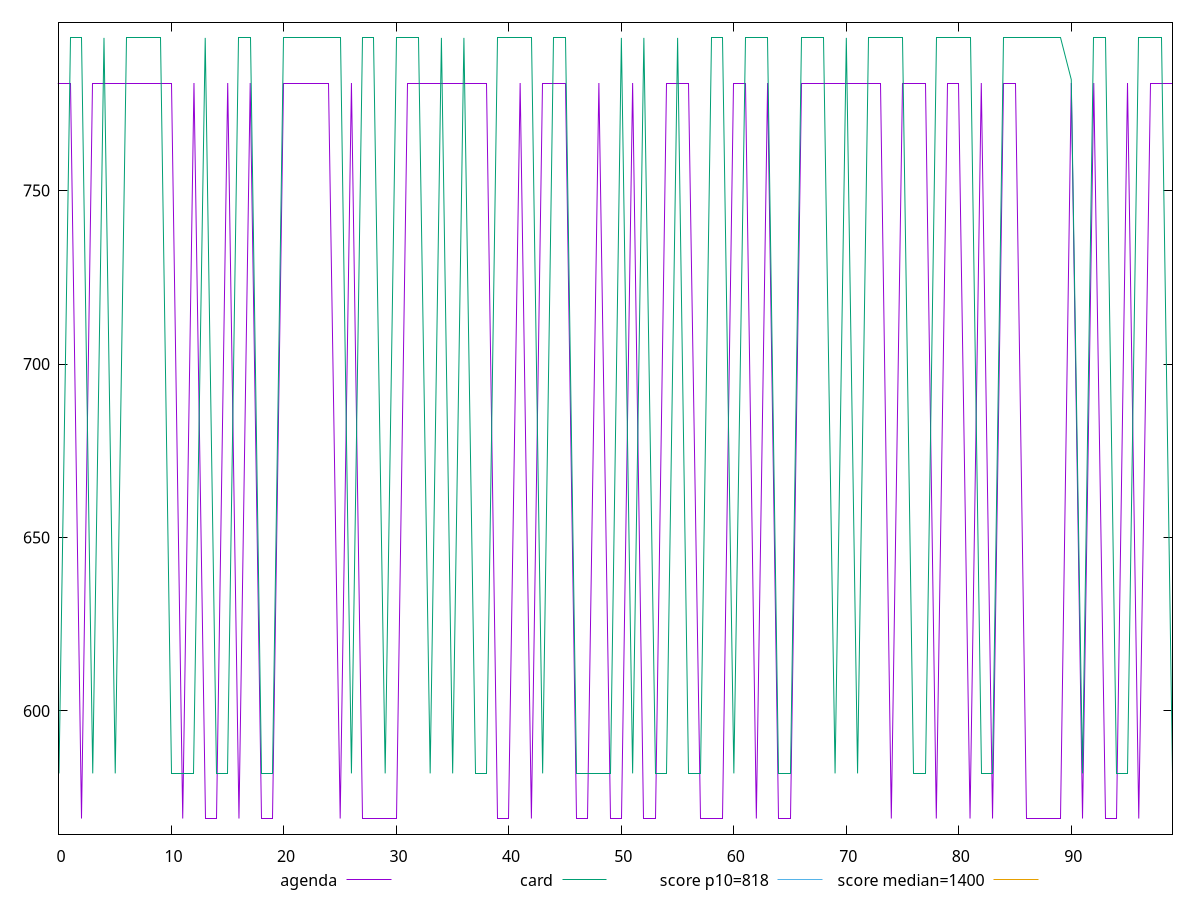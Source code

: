 reset

$agenda <<EOF
0 781
1 781
2 569
3 781
4 781
5 781
6 781
7 781
8 781
9 781
10 781
11 569
12 781
13 569
14 569
15 781
16 569
17 781
18 569
19 569
20 781
21 781
22 781
23 781
24 781
25 569
26 781
27 569
28 569
29 569
30 569
31 781
32 781
33 781
34 781
35 781
36 781
37 781
38 781
39 569
40 569
41 781
42 569
43 781
44 781
45 781
46 569
47 569
48 781
49 569
50 569
51 781
52 569
53 569
54 781
55 781
56 781
57 569
58 569
59 569
60 781
61 781
62 569
63 781
64 569
65 569
66 781
67 781
68 781
69 781
70 781
71 781
72 781
73 781
74 569
75 781
76 781
77 781
78 569
79 781
80 781
81 569
82 781
83 569
84 781
85 781
86 569
87 569
88 569
89 569
90 781
91 569
92 781
93 569
94 569
95 781
96 569
97 781
98 781
99 781
EOF

$card <<EOF
0 582
1 794
2 794
3 582
4 794
5 582
6 794
7 794
8 794
9 794
10 582
11 582
12 582
13 794
14 582
15 582
16 794
17 794
18 582
19 582
20 794
21 794
22 794
23 794
24 794
25 794
26 582
27 794
28 794
29 582
30 794
31 794
32 794
33 582
34 794
35 582
36 794
37 582
38 582
39 794
40 794
41 794
42 794
43 582
44 794
45 794
46 582
47 582
48 582
49 582
50 794
51 582
52 794
53 582
54 582
55 794
56 582
57 582
58 794
59 794
60 582
61 794
62 794
63 794
64 582
65 582
66 794
67 794
68 794
69 582
70 794
71 582
72 794
73 794
74 794
75 794
76 582
77 582
78 794
79 794
80 794
81 794
82 582
83 582
84 794
85 794
86 794
87 794
88 794
89 794
90 782
91 582
92 794
93 794
94 582
95 582
96 794
97 794
98 794
99 582
EOF

set key outside below
set xrange [0:99]
set yrange [564.5:798.5]
set trange [564.5:798.5]
set terminal svg size 640, 520 enhanced background rgb 'white'
set output "reports/report_00028_2021-02-24T12-49-42.674Z/dom-size/comparison/line/1_vs_2.svg"

plot $agenda title "agenda" with line, \
     $card title "card" with line, \
     818 title "score p10=818", \
     1400 title "score median=1400"

reset
